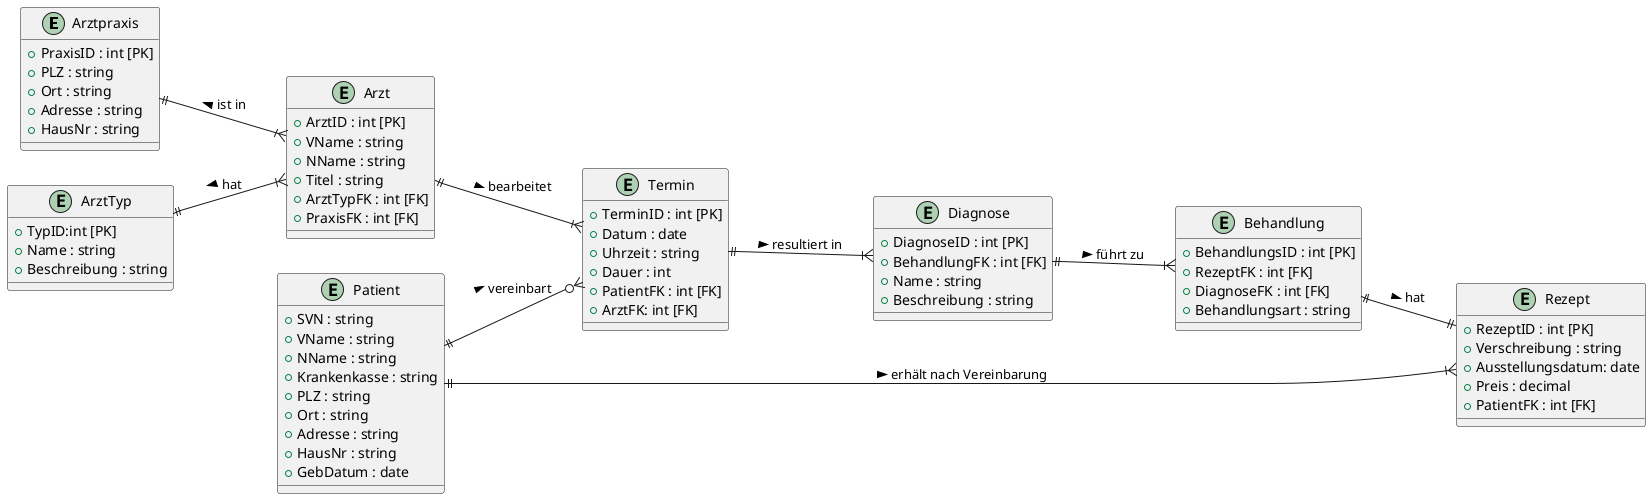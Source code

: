 @startuml
!define ENTITY entity
!define PK [PK]
!define FK [FK]

left to right direction

' Entities
ENTITY "Arztpraxis" as ArztPraxis {
  + PraxisID : int PK
  + PLZ : string
  + Ort : string
  + Adresse : string
  + HausNr : string
}

ENTITY "Arzt" as Arzt {
  + ArztID : int PK
  + VName : string
  + NName : string
  + Titel : string
  + ArztTypFK : int FK
  + PraxisFK : int FK
}

ENTITY "Patient" as Patient {
  + SVN : string
  + VName : string
  + NName : string
  + Krankenkasse : string
  + PLZ : string
  + Ort : string
  + Adresse : string
  + HausNr : string
  + GebDatum : date
}

ENTITY "Termin" as Termin {
  + TerminID : int PK
  + Datum : date
  + Uhrzeit : string
  + Dauer : int
  + PatientFK : int FK
  + ArztFK: int FK
}

ENTITY "Rezept" as Rezept {
  + RezeptID : int PK
  + Verschreibung : string
  + Ausstellungsdatum: date
  + Preis : decimal
  + PatientFK : int FK
}

ENTITY "Diagnose" as Diagnose {
  + DiagnoseID : int PK
  + BehandlungFK : int FK
  + Name : string
  + Beschreibung : string
}

ENTITY "ArztTyp" as ArztTyp {
  + TypID:int PK
  + Name : string
  + Beschreibung : string
}

ENTITY "Behandlung" as Behandlung {
    + BehandlungsID : int PK
    + RezeptFK : int FK
    + DiagnoseFK : int FK
    + Behandlungsart : string
}

' Relationships
Arzt        ||--|{ Termin       : bearbeitet >
ArztPraxis  ||--|{ Arzt         : ist in <
ArztTyp     ||--|{ Arzt         : hat <
Behandlung  ||--|| Rezept       : hat >
Diagnose    ||--|{ Behandlung   : führt zu >
Patient     ||--o{ Termin       : vereinbart >
Patient     ||--|{ Rezept       : erhält nach Vereinbarung >
Termin      ||--|{ Diagnose     : resultiert in >

@enduml

